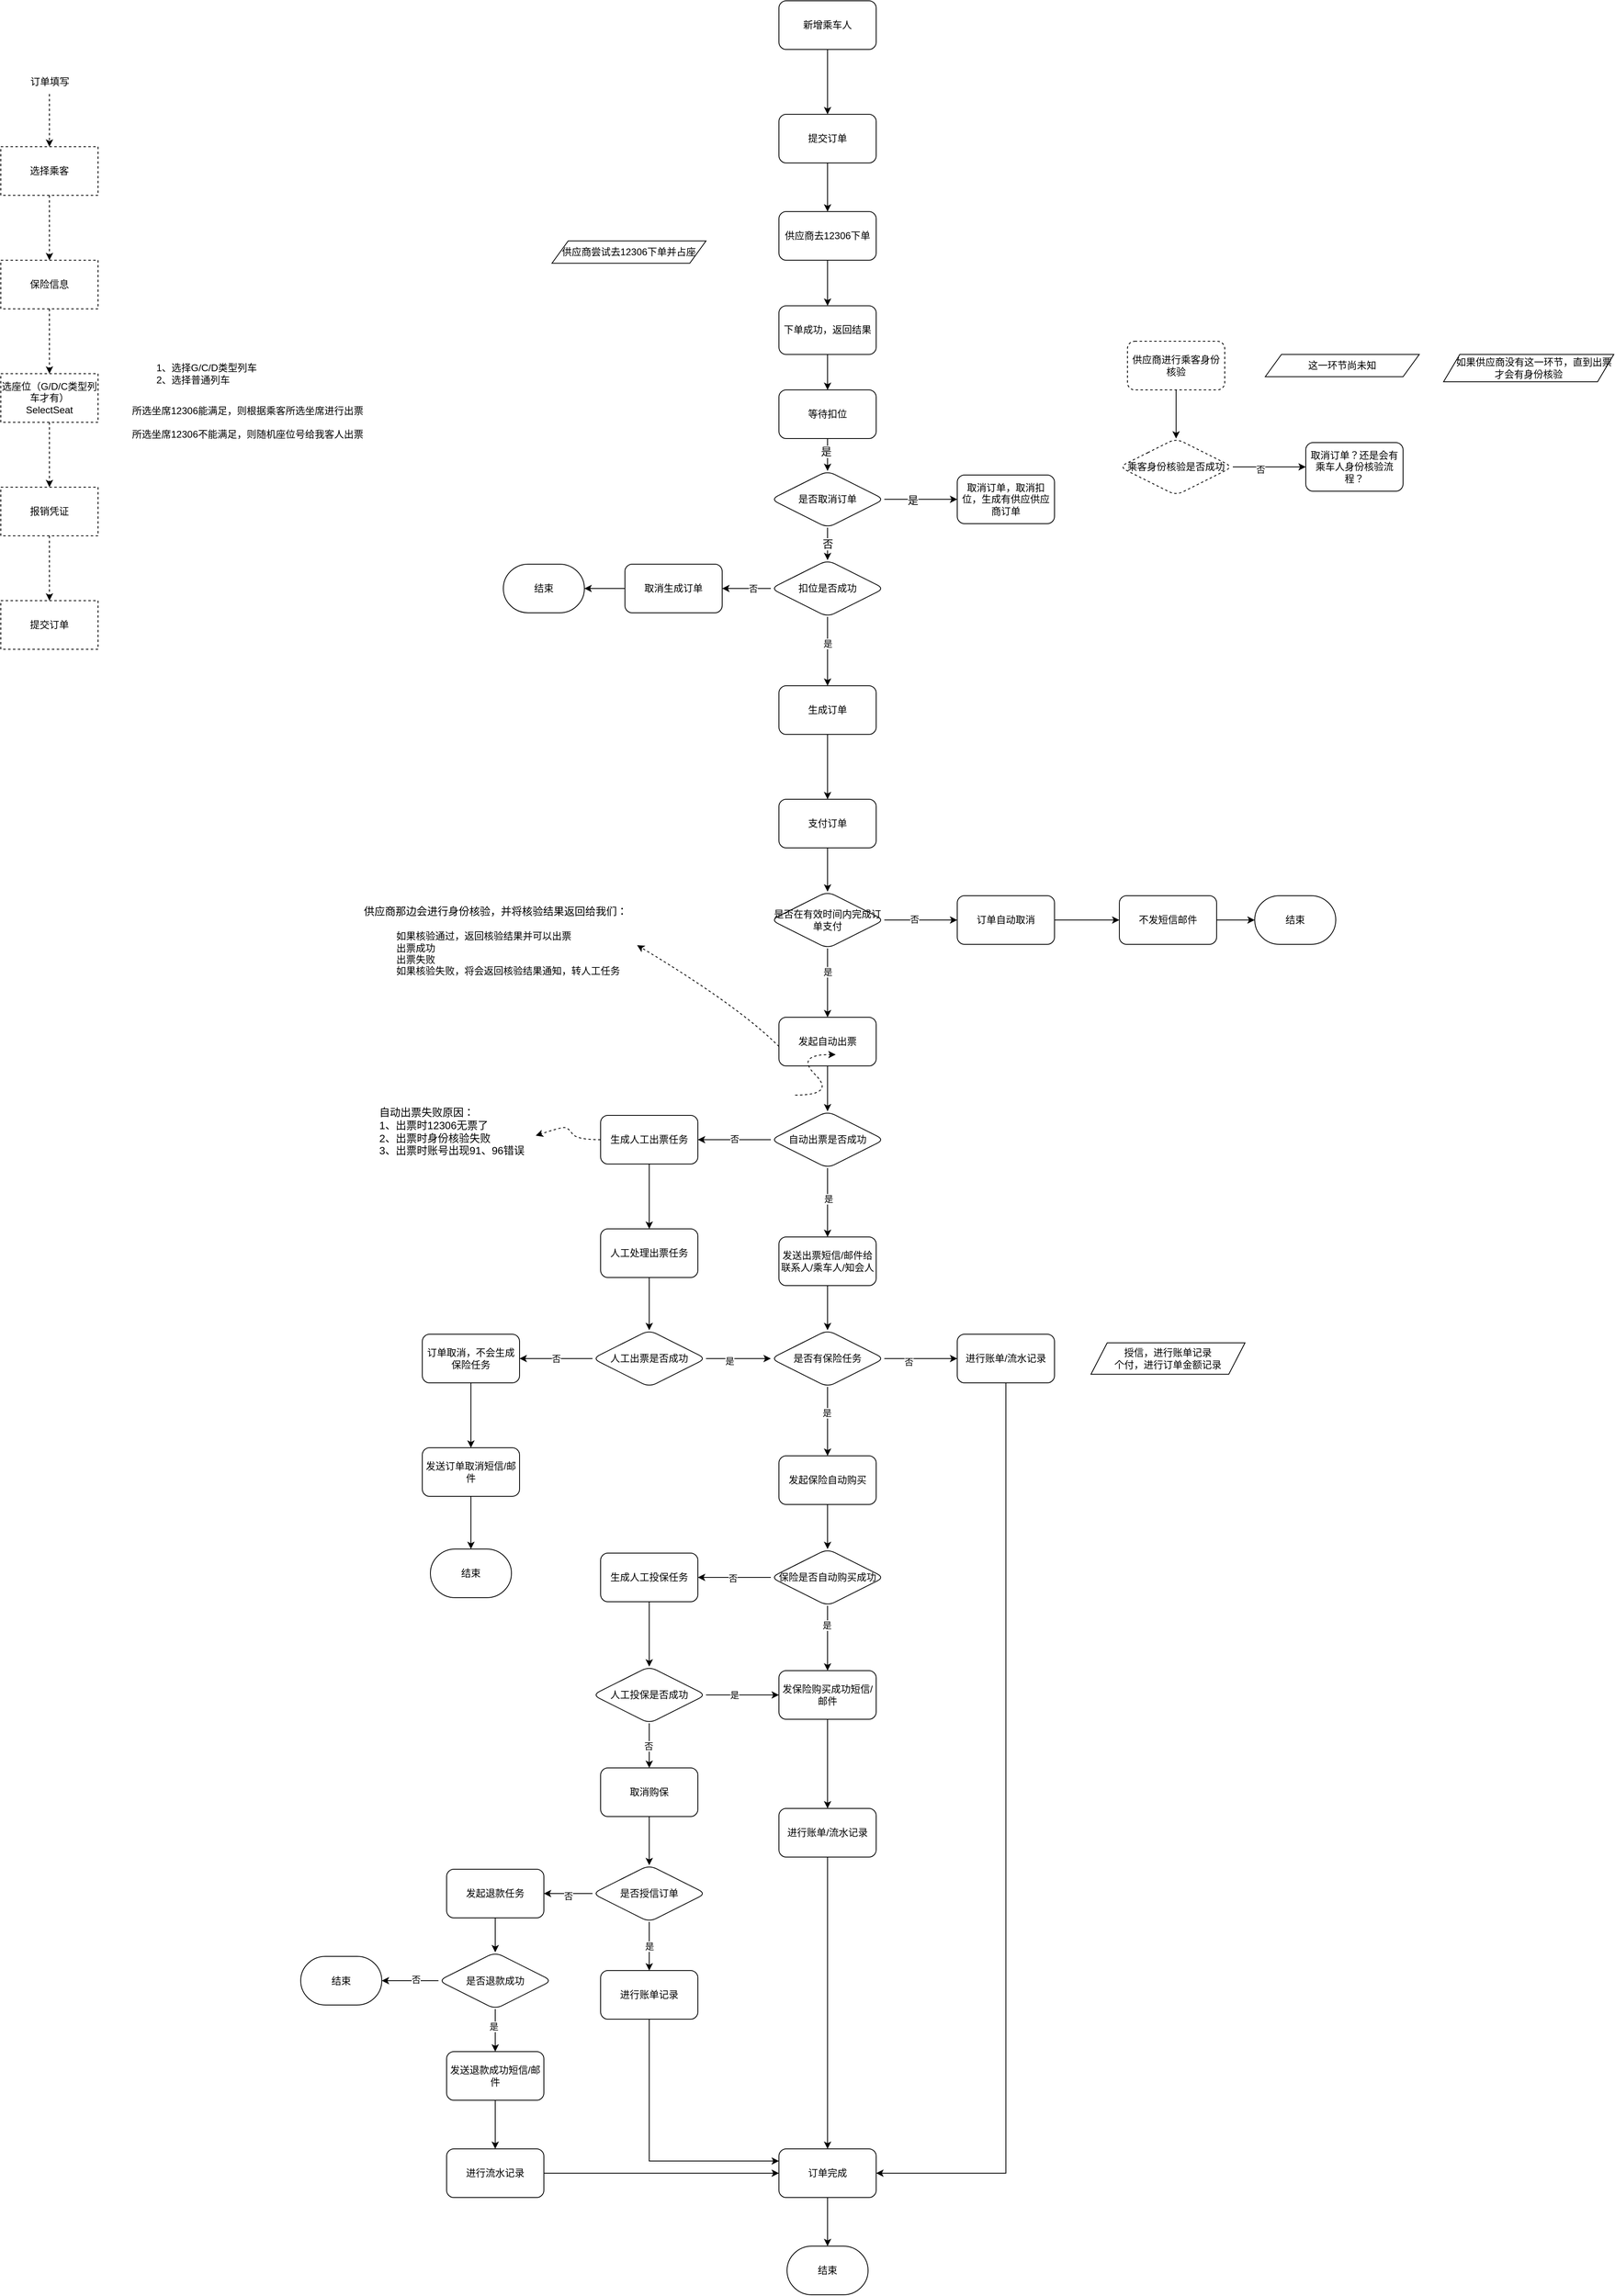 <mxfile version="20.8.16" type="device"><diagram id="C5RBs43oDa-KdzZeNtuy" name="Page-1"><mxGraphModel dx="1781" dy="618" grid="1" gridSize="10" guides="1" tooltips="1" connect="1" arrows="1" fold="1" page="1" pageScale="1" pageWidth="827" pageHeight="1169" math="0" shadow="0"><root><mxCell id="WIyWlLk6GJQsqaUBKTNV-0"/><mxCell id="WIyWlLk6GJQsqaUBKTNV-1" parent="WIyWlLk6GJQsqaUBKTNV-0"/><mxCell id="kic_tWqFVL7n4NgrZOlE-2" value="" style="edgeStyle=orthogonalEdgeStyle;rounded=0;orthogonalLoop=1;jettySize=auto;html=1;" parent="WIyWlLk6GJQsqaUBKTNV-1" source="kic_tWqFVL7n4NgrZOlE-0" target="kic_tWqFVL7n4NgrZOlE-1" edge="1"><mxGeometry relative="1" as="geometry"/></mxCell><mxCell id="kic_tWqFVL7n4NgrZOlE-0" value="新增乘车人" style="rounded=1;whiteSpace=wrap;html=1;" parent="WIyWlLk6GJQsqaUBKTNV-1" vertex="1"><mxGeometry x="140" y="70" width="120" height="60" as="geometry"/></mxCell><mxCell id="9liogt-soEteQlFbOxko-24" value="" style="edgeStyle=orthogonalEdgeStyle;rounded=0;orthogonalLoop=1;jettySize=auto;html=1;fontSize=13;" parent="WIyWlLk6GJQsqaUBKTNV-1" source="kic_tWqFVL7n4NgrZOlE-1" target="9liogt-soEteQlFbOxko-23" edge="1"><mxGeometry relative="1" as="geometry"/></mxCell><mxCell id="kic_tWqFVL7n4NgrZOlE-1" value="提交订单" style="whiteSpace=wrap;html=1;rounded=1;" parent="WIyWlLk6GJQsqaUBKTNV-1" vertex="1"><mxGeometry x="140" y="210" width="120" height="60" as="geometry"/></mxCell><mxCell id="kic_tWqFVL7n4NgrZOlE-13" value="" style="edgeStyle=orthogonalEdgeStyle;rounded=0;orthogonalLoop=1;jettySize=auto;html=1;" parent="WIyWlLk6GJQsqaUBKTNV-1" source="kic_tWqFVL7n4NgrZOlE-8" target="kic_tWqFVL7n4NgrZOlE-12" edge="1"><mxGeometry relative="1" as="geometry"/></mxCell><mxCell id="kic_tWqFVL7n4NgrZOlE-8" value="供应商进行乘客身份核验" style="whiteSpace=wrap;html=1;rounded=1;dashed=1;" parent="WIyWlLk6GJQsqaUBKTNV-1" vertex="1"><mxGeometry x="570" y="490" width="120" height="60" as="geometry"/></mxCell><mxCell id="kic_tWqFVL7n4NgrZOlE-20" value="" style="edgeStyle=orthogonalEdgeStyle;rounded=0;orthogonalLoop=1;jettySize=auto;html=1;" parent="WIyWlLk6GJQsqaUBKTNV-1" source="kic_tWqFVL7n4NgrZOlE-12" target="kic_tWqFVL7n4NgrZOlE-19" edge="1"><mxGeometry relative="1" as="geometry"/></mxCell><mxCell id="kic_tWqFVL7n4NgrZOlE-21" value="否" style="edgeLabel;html=1;align=center;verticalAlign=middle;resizable=0;points=[];" parent="kic_tWqFVL7n4NgrZOlE-20" vertex="1" connectable="0"><mxGeometry x="-0.244" y="-3" relative="1" as="geometry"><mxPoint as="offset"/></mxGeometry></mxCell><mxCell id="kic_tWqFVL7n4NgrZOlE-12" value="乘客身份核验是否成功" style="rhombus;whiteSpace=wrap;html=1;rounded=1;dashed=1;" parent="WIyWlLk6GJQsqaUBKTNV-1" vertex="1"><mxGeometry x="560" y="610" width="140" height="70" as="geometry"/></mxCell><mxCell id="kic_tWqFVL7n4NgrZOlE-25" value="" style="edgeStyle=orthogonalEdgeStyle;rounded=0;orthogonalLoop=1;jettySize=auto;html=1;fontColor=default;" parent="WIyWlLk6GJQsqaUBKTNV-1" source="kic_tWqFVL7n4NgrZOlE-14" target="kic_tWqFVL7n4NgrZOlE-24" edge="1"><mxGeometry relative="1" as="geometry"/></mxCell><mxCell id="kic_tWqFVL7n4NgrZOlE-26" value="是" style="edgeLabel;html=1;align=center;verticalAlign=middle;resizable=0;points=[];fontColor=default;" parent="kic_tWqFVL7n4NgrZOlE-25" vertex="1" connectable="0"><mxGeometry x="-0.224" y="4" relative="1" as="geometry"><mxPoint x="-4" as="offset"/></mxGeometry></mxCell><mxCell id="kic_tWqFVL7n4NgrZOlE-28" value="" style="edgeStyle=orthogonalEdgeStyle;rounded=0;orthogonalLoop=1;jettySize=auto;html=1;fontColor=default;" parent="WIyWlLk6GJQsqaUBKTNV-1" source="kic_tWqFVL7n4NgrZOlE-14" target="kic_tWqFVL7n4NgrZOlE-27" edge="1"><mxGeometry relative="1" as="geometry"/></mxCell><mxCell id="kic_tWqFVL7n4NgrZOlE-29" value="否" style="edgeLabel;html=1;align=center;verticalAlign=middle;resizable=0;points=[];fontColor=default;" parent="kic_tWqFVL7n4NgrZOlE-28" vertex="1" connectable="0"><mxGeometry x="-0.267" relative="1" as="geometry"><mxPoint as="offset"/></mxGeometry></mxCell><mxCell id="kic_tWqFVL7n4NgrZOlE-14" value="扣位是否成功" style="rhombus;whiteSpace=wrap;html=1;rounded=1;" parent="WIyWlLk6GJQsqaUBKTNV-1" vertex="1"><mxGeometry x="130" y="760" width="140" height="70" as="geometry"/></mxCell><mxCell id="kic_tWqFVL7n4NgrZOlE-16" value="供应商尝试去12306下单并占座" style="shape=parallelogram;perimeter=parallelogramPerimeter;whiteSpace=wrap;html=1;fixedSize=1;" parent="WIyWlLk6GJQsqaUBKTNV-1" vertex="1"><mxGeometry x="-140" y="366.25" width="190" height="27.5" as="geometry"/></mxCell><mxCell id="kic_tWqFVL7n4NgrZOlE-17" value="这一环节尚未知" style="shape=parallelogram;perimeter=parallelogramPerimeter;whiteSpace=wrap;html=1;fixedSize=1;" parent="WIyWlLk6GJQsqaUBKTNV-1" vertex="1"><mxGeometry x="740" y="506.25" width="190" height="27.5" as="geometry"/></mxCell><mxCell id="kic_tWqFVL7n4NgrZOlE-19" value="取消订单？还是会有乘车人身份核验流程？" style="whiteSpace=wrap;html=1;rounded=1;" parent="WIyWlLk6GJQsqaUBKTNV-1" vertex="1"><mxGeometry x="790" y="615" width="120" height="60" as="geometry"/></mxCell><mxCell id="kic_tWqFVL7n4NgrZOlE-22" value="&amp;nbsp; &amp;nbsp; 如果供应商没有这一环节，直到出票才会有身份核验" style="shape=parallelogram;perimeter=parallelogramPerimeter;fixedSize=1;align=center;whiteSpace=wrap;verticalAlign=middle;html=1;fontColor=default;" parent="WIyWlLk6GJQsqaUBKTNV-1" vertex="1"><mxGeometry x="960" y="506.25" width="210" height="33.75" as="geometry"/></mxCell><mxCell id="kic_tWqFVL7n4NgrZOlE-61" value="" style="edgeStyle=orthogonalEdgeStyle;rounded=0;orthogonalLoop=1;jettySize=auto;html=1;fontColor=default;" parent="WIyWlLk6GJQsqaUBKTNV-1" source="kic_tWqFVL7n4NgrZOlE-24" target="kic_tWqFVL7n4NgrZOlE-60" edge="1"><mxGeometry relative="1" as="geometry"/></mxCell><mxCell id="kic_tWqFVL7n4NgrZOlE-24" value="生成订单" style="whiteSpace=wrap;html=1;rounded=1;" parent="WIyWlLk6GJQsqaUBKTNV-1" vertex="1"><mxGeometry x="140" y="915" width="120" height="60" as="geometry"/></mxCell><mxCell id="kic_tWqFVL7n4NgrZOlE-55" value="" style="edgeStyle=orthogonalEdgeStyle;rounded=0;orthogonalLoop=1;jettySize=auto;html=1;fontColor=default;" parent="WIyWlLk6GJQsqaUBKTNV-1" source="kic_tWqFVL7n4NgrZOlE-27" target="kic_tWqFVL7n4NgrZOlE-31" edge="1"><mxGeometry relative="1" as="geometry"/></mxCell><mxCell id="kic_tWqFVL7n4NgrZOlE-27" value="取消生成订单" style="whiteSpace=wrap;html=1;rounded=1;" parent="WIyWlLk6GJQsqaUBKTNV-1" vertex="1"><mxGeometry x="-50" y="765" width="120" height="60" as="geometry"/></mxCell><mxCell id="kic_tWqFVL7n4NgrZOlE-31" value="结束" style="strokeWidth=1;html=1;shape=mxgraph.flowchart.terminator;whiteSpace=wrap;fontColor=default;" parent="WIyWlLk6GJQsqaUBKTNV-1" vertex="1"><mxGeometry x="-200" y="765" width="100" height="60" as="geometry"/></mxCell><mxCell id="kic_tWqFVL7n4NgrZOlE-39" value="" style="edgeStyle=orthogonalEdgeStyle;rounded=0;orthogonalLoop=1;jettySize=auto;html=1;fontColor=default;" parent="WIyWlLk6GJQsqaUBKTNV-1" source="kic_tWqFVL7n4NgrZOlE-36" target="kic_tWqFVL7n4NgrZOlE-38" edge="1"><mxGeometry relative="1" as="geometry"/></mxCell><mxCell id="kic_tWqFVL7n4NgrZOlE-40" value="是" style="edgeLabel;html=1;align=center;verticalAlign=middle;resizable=0;points=[];fontColor=default;" parent="kic_tWqFVL7n4NgrZOlE-39" vertex="1" connectable="0"><mxGeometry x="-0.329" relative="1" as="geometry"><mxPoint as="offset"/></mxGeometry></mxCell><mxCell id="kic_tWqFVL7n4NgrZOlE-57" value="" style="edgeStyle=orthogonalEdgeStyle;rounded=0;orthogonalLoop=1;jettySize=auto;html=1;fontColor=default;" parent="WIyWlLk6GJQsqaUBKTNV-1" source="kic_tWqFVL7n4NgrZOlE-36" target="kic_tWqFVL7n4NgrZOlE-49" edge="1"><mxGeometry relative="1" as="geometry"/></mxCell><mxCell id="kic_tWqFVL7n4NgrZOlE-58" value="否" style="edgeLabel;html=1;align=center;verticalAlign=middle;resizable=0;points=[];fontColor=default;" parent="kic_tWqFVL7n4NgrZOlE-57" vertex="1" connectable="0"><mxGeometry x="-0.178" y="1" relative="1" as="geometry"><mxPoint as="offset"/></mxGeometry></mxCell><mxCell id="kic_tWqFVL7n4NgrZOlE-36" value="是否在有效时间内完成订单支付" style="rhombus;whiteSpace=wrap;html=1;rounded=1;" parent="WIyWlLk6GJQsqaUBKTNV-1" vertex="1"><mxGeometry x="130" y="1169" width="140" height="70" as="geometry"/></mxCell><mxCell id="kic_tWqFVL7n4NgrZOlE-64" value="" style="edgeStyle=orthogonalEdgeStyle;rounded=0;orthogonalLoop=1;jettySize=auto;html=1;fontColor=default;" parent="WIyWlLk6GJQsqaUBKTNV-1" source="kic_tWqFVL7n4NgrZOlE-38" target="kic_tWqFVL7n4NgrZOlE-63" edge="1"><mxGeometry relative="1" as="geometry"/></mxCell><mxCell id="kic_tWqFVL7n4NgrZOlE-38" value="发起自动出票" style="whiteSpace=wrap;html=1;rounded=1;" parent="WIyWlLk6GJQsqaUBKTNV-1" vertex="1"><mxGeometry x="140" y="1324" width="120" height="60" as="geometry"/></mxCell><mxCell id="kic_tWqFVL7n4NgrZOlE-52" value="" style="edgeStyle=orthogonalEdgeStyle;rounded=0;orthogonalLoop=1;jettySize=auto;html=1;fontColor=default;" parent="WIyWlLk6GJQsqaUBKTNV-1" source="kic_tWqFVL7n4NgrZOlE-49" target="kic_tWqFVL7n4NgrZOlE-51" edge="1"><mxGeometry relative="1" as="geometry"/></mxCell><mxCell id="kic_tWqFVL7n4NgrZOlE-49" value="订单自动取消" style="whiteSpace=wrap;html=1;rounded=1;" parent="WIyWlLk6GJQsqaUBKTNV-1" vertex="1"><mxGeometry x="360" y="1174" width="120" height="60" as="geometry"/></mxCell><mxCell id="kic_tWqFVL7n4NgrZOlE-54" value="" style="edgeStyle=orthogonalEdgeStyle;rounded=0;orthogonalLoop=1;jettySize=auto;html=1;fontColor=default;" parent="WIyWlLk6GJQsqaUBKTNV-1" source="kic_tWqFVL7n4NgrZOlE-51" target="kic_tWqFVL7n4NgrZOlE-53" edge="1"><mxGeometry relative="1" as="geometry"/></mxCell><mxCell id="kic_tWqFVL7n4NgrZOlE-51" value="不发短信邮件" style="whiteSpace=wrap;html=1;rounded=1;" parent="WIyWlLk6GJQsqaUBKTNV-1" vertex="1"><mxGeometry x="560" y="1174" width="120" height="60" as="geometry"/></mxCell><mxCell id="kic_tWqFVL7n4NgrZOlE-53" value="结束" style="strokeWidth=1;html=1;shape=mxgraph.flowchart.terminator;whiteSpace=wrap;fontColor=default;" parent="WIyWlLk6GJQsqaUBKTNV-1" vertex="1"><mxGeometry x="727" y="1174" width="100" height="60" as="geometry"/></mxCell><mxCell id="kic_tWqFVL7n4NgrZOlE-62" value="" style="edgeStyle=orthogonalEdgeStyle;rounded=0;orthogonalLoop=1;jettySize=auto;html=1;fontColor=default;" parent="WIyWlLk6GJQsqaUBKTNV-1" source="kic_tWqFVL7n4NgrZOlE-60" target="kic_tWqFVL7n4NgrZOlE-36" edge="1"><mxGeometry relative="1" as="geometry"/></mxCell><mxCell id="kic_tWqFVL7n4NgrZOlE-60" value="支付订单" style="whiteSpace=wrap;html=1;rounded=1;" parent="WIyWlLk6GJQsqaUBKTNV-1" vertex="1"><mxGeometry x="140" y="1055" width="120" height="60" as="geometry"/></mxCell><mxCell id="kic_tWqFVL7n4NgrZOlE-66" value="" style="edgeStyle=orthogonalEdgeStyle;rounded=0;orthogonalLoop=1;jettySize=auto;html=1;fontColor=default;" parent="WIyWlLk6GJQsqaUBKTNV-1" source="kic_tWqFVL7n4NgrZOlE-63" target="kic_tWqFVL7n4NgrZOlE-65" edge="1"><mxGeometry relative="1" as="geometry"/></mxCell><mxCell id="kic_tWqFVL7n4NgrZOlE-67" value="是" style="edgeLabel;html=1;align=center;verticalAlign=middle;resizable=0;points=[];fontColor=default;" parent="kic_tWqFVL7n4NgrZOlE-66" vertex="1" connectable="0"><mxGeometry x="-0.141" y="1" relative="1" as="geometry"><mxPoint y="1" as="offset"/></mxGeometry></mxCell><mxCell id="kic_tWqFVL7n4NgrZOlE-69" value="" style="edgeStyle=orthogonalEdgeStyle;rounded=0;orthogonalLoop=1;jettySize=auto;html=1;fontColor=default;" parent="WIyWlLk6GJQsqaUBKTNV-1" source="kic_tWqFVL7n4NgrZOlE-63" target="kic_tWqFVL7n4NgrZOlE-68" edge="1"><mxGeometry relative="1" as="geometry"/></mxCell><mxCell id="kic_tWqFVL7n4NgrZOlE-70" value="否" style="edgeLabel;html=1;align=center;verticalAlign=middle;resizable=0;points=[];fontColor=default;" parent="kic_tWqFVL7n4NgrZOlE-69" vertex="1" connectable="0"><mxGeometry y="-1" relative="1" as="geometry"><mxPoint as="offset"/></mxGeometry></mxCell><mxCell id="kic_tWqFVL7n4NgrZOlE-63" value="自动出票是否成功" style="rhombus;whiteSpace=wrap;html=1;rounded=1;" parent="WIyWlLk6GJQsqaUBKTNV-1" vertex="1"><mxGeometry x="130" y="1440" width="140" height="70" as="geometry"/></mxCell><mxCell id="kic_tWqFVL7n4NgrZOlE-77" value="" style="edgeStyle=orthogonalEdgeStyle;rounded=0;orthogonalLoop=1;jettySize=auto;html=1;fontColor=default;" parent="WIyWlLk6GJQsqaUBKTNV-1" source="kic_tWqFVL7n4NgrZOlE-65" target="kic_tWqFVL7n4NgrZOlE-76" edge="1"><mxGeometry relative="1" as="geometry"/></mxCell><mxCell id="kic_tWqFVL7n4NgrZOlE-65" value="发送出票短信/邮件给 联系人/乘车人/知会人" style="whiteSpace=wrap;html=1;rounded=1;" parent="WIyWlLk6GJQsqaUBKTNV-1" vertex="1"><mxGeometry x="140" y="1595" width="120" height="60" as="geometry"/></mxCell><mxCell id="kic_tWqFVL7n4NgrZOlE-72" value="" style="edgeStyle=orthogonalEdgeStyle;rounded=0;orthogonalLoop=1;jettySize=auto;html=1;fontColor=default;" parent="WIyWlLk6GJQsqaUBKTNV-1" source="kic_tWqFVL7n4NgrZOlE-68" target="kic_tWqFVL7n4NgrZOlE-71" edge="1"><mxGeometry relative="1" as="geometry"/></mxCell><mxCell id="kic_tWqFVL7n4NgrZOlE-68" value="生成人工出票任务" style="whiteSpace=wrap;html=1;rounded=1;" parent="WIyWlLk6GJQsqaUBKTNV-1" vertex="1"><mxGeometry x="-80" y="1445" width="120" height="60" as="geometry"/></mxCell><mxCell id="kic_tWqFVL7n4NgrZOlE-156" value="" style="edgeStyle=orthogonalEdgeStyle;rounded=0;orthogonalLoop=1;jettySize=auto;html=1;fontColor=default;" parent="WIyWlLk6GJQsqaUBKTNV-1" source="kic_tWqFVL7n4NgrZOlE-71" target="kic_tWqFVL7n4NgrZOlE-153" edge="1"><mxGeometry relative="1" as="geometry"/></mxCell><mxCell id="kic_tWqFVL7n4NgrZOlE-71" value="人工处理出票任务" style="whiteSpace=wrap;html=1;rounded=1;" parent="WIyWlLk6GJQsqaUBKTNV-1" vertex="1"><mxGeometry x="-80" y="1585" width="120" height="60" as="geometry"/></mxCell><mxCell id="kic_tWqFVL7n4NgrZOlE-73" value="授信，进行账单记录&lt;br&gt;个付，进行订单金额记录" style="shape=parallelogram;perimeter=parallelogramPerimeter;whiteSpace=wrap;html=1;fixedSize=1;" parent="WIyWlLk6GJQsqaUBKTNV-1" vertex="1"><mxGeometry x="525" y="1725.63" width="190" height="38.75" as="geometry"/></mxCell><mxCell id="kic_tWqFVL7n4NgrZOlE-79" value="" style="edgeStyle=orthogonalEdgeStyle;rounded=0;orthogonalLoop=1;jettySize=auto;html=1;fontColor=default;" parent="WIyWlLk6GJQsqaUBKTNV-1" source="kic_tWqFVL7n4NgrZOlE-76" target="kic_tWqFVL7n4NgrZOlE-78" edge="1"><mxGeometry relative="1" as="geometry"/></mxCell><mxCell id="kic_tWqFVL7n4NgrZOlE-80" value="是" style="edgeLabel;html=1;align=center;verticalAlign=middle;resizable=0;points=[];fontColor=default;" parent="kic_tWqFVL7n4NgrZOlE-79" vertex="1" connectable="0"><mxGeometry x="-0.259" y="-1" relative="1" as="geometry"><mxPoint as="offset"/></mxGeometry></mxCell><mxCell id="kic_tWqFVL7n4NgrZOlE-82" value="" style="edgeStyle=orthogonalEdgeStyle;rounded=0;orthogonalLoop=1;jettySize=auto;html=1;fontColor=default;" parent="WIyWlLk6GJQsqaUBKTNV-1" source="kic_tWqFVL7n4NgrZOlE-76" target="kic_tWqFVL7n4NgrZOlE-81" edge="1"><mxGeometry relative="1" as="geometry"/></mxCell><mxCell id="kic_tWqFVL7n4NgrZOlE-83" value="否" style="edgeLabel;html=1;align=center;verticalAlign=middle;resizable=0;points=[];fontColor=default;" parent="kic_tWqFVL7n4NgrZOlE-82" vertex="1" connectable="0"><mxGeometry x="-0.333" y="-3" relative="1" as="geometry"><mxPoint y="1" as="offset"/></mxGeometry></mxCell><mxCell id="kic_tWqFVL7n4NgrZOlE-76" value="是否有保险任务" style="rhombus;whiteSpace=wrap;html=1;rounded=1;" parent="WIyWlLk6GJQsqaUBKTNV-1" vertex="1"><mxGeometry x="130" y="1710" width="140" height="70" as="geometry"/></mxCell><mxCell id="kic_tWqFVL7n4NgrZOlE-85" value="" style="edgeStyle=orthogonalEdgeStyle;rounded=0;orthogonalLoop=1;jettySize=auto;html=1;fontColor=default;" parent="WIyWlLk6GJQsqaUBKTNV-1" source="kic_tWqFVL7n4NgrZOlE-78" target="kic_tWqFVL7n4NgrZOlE-84" edge="1"><mxGeometry relative="1" as="geometry"/></mxCell><mxCell id="kic_tWqFVL7n4NgrZOlE-78" value="发起保险自动购买" style="whiteSpace=wrap;html=1;rounded=1;" parent="WIyWlLk6GJQsqaUBKTNV-1" vertex="1"><mxGeometry x="140" y="1865" width="120" height="60" as="geometry"/></mxCell><mxCell id="kic_tWqFVL7n4NgrZOlE-107" style="edgeStyle=orthogonalEdgeStyle;rounded=0;orthogonalLoop=1;jettySize=auto;html=1;exitX=0.5;exitY=1;exitDx=0;exitDy=0;entryX=1;entryY=0.5;entryDx=0;entryDy=0;fontColor=default;" parent="WIyWlLk6GJQsqaUBKTNV-1" source="kic_tWqFVL7n4NgrZOlE-81" target="kic_tWqFVL7n4NgrZOlE-92" edge="1"><mxGeometry relative="1" as="geometry"/></mxCell><mxCell id="kic_tWqFVL7n4NgrZOlE-81" value="进行账单/流水记录" style="whiteSpace=wrap;html=1;rounded=1;" parent="WIyWlLk6GJQsqaUBKTNV-1" vertex="1"><mxGeometry x="360" y="1715" width="120" height="60" as="geometry"/></mxCell><mxCell id="kic_tWqFVL7n4NgrZOlE-90" value="" style="edgeStyle=orthogonalEdgeStyle;rounded=0;orthogonalLoop=1;jettySize=auto;html=1;fontColor=default;" parent="WIyWlLk6GJQsqaUBKTNV-1" source="kic_tWqFVL7n4NgrZOlE-84" target="kic_tWqFVL7n4NgrZOlE-89" edge="1"><mxGeometry relative="1" as="geometry"/></mxCell><mxCell id="kic_tWqFVL7n4NgrZOlE-91" value="否" style="edgeLabel;html=1;align=center;verticalAlign=middle;resizable=0;points=[];fontColor=default;" parent="kic_tWqFVL7n4NgrZOlE-90" vertex="1" connectable="0"><mxGeometry x="0.044" y="1" relative="1" as="geometry"><mxPoint as="offset"/></mxGeometry></mxCell><mxCell id="kic_tWqFVL7n4NgrZOlE-110" style="edgeStyle=orthogonalEdgeStyle;rounded=0;orthogonalLoop=1;jettySize=auto;html=1;exitX=0.5;exitY=1;exitDx=0;exitDy=0;entryX=0.5;entryY=0;entryDx=0;entryDy=0;fontColor=default;" parent="WIyWlLk6GJQsqaUBKTNV-1" source="kic_tWqFVL7n4NgrZOlE-84" target="kic_tWqFVL7n4NgrZOlE-146" edge="1"><mxGeometry relative="1" as="geometry"/></mxCell><mxCell id="kic_tWqFVL7n4NgrZOlE-111" value="是" style="edgeLabel;html=1;align=center;verticalAlign=middle;resizable=0;points=[];fontColor=default;" parent="kic_tWqFVL7n4NgrZOlE-110" vertex="1" connectable="0"><mxGeometry x="-0.441" y="-1" relative="1" as="geometry"><mxPoint y="1" as="offset"/></mxGeometry></mxCell><mxCell id="kic_tWqFVL7n4NgrZOlE-84" value="保险是否自动购买成功" style="rhombus;whiteSpace=wrap;html=1;rounded=1;" parent="WIyWlLk6GJQsqaUBKTNV-1" vertex="1"><mxGeometry x="130" y="1980" width="140" height="70" as="geometry"/></mxCell><mxCell id="kic_tWqFVL7n4NgrZOlE-95" value="" style="edgeStyle=orthogonalEdgeStyle;rounded=0;orthogonalLoop=1;jettySize=auto;html=1;fontColor=default;" parent="WIyWlLk6GJQsqaUBKTNV-1" source="kic_tWqFVL7n4NgrZOlE-89" target="kic_tWqFVL7n4NgrZOlE-94" edge="1"><mxGeometry relative="1" as="geometry"/></mxCell><mxCell id="kic_tWqFVL7n4NgrZOlE-89" value="生成人工投保任务" style="whiteSpace=wrap;html=1;rounded=1;" parent="WIyWlLk6GJQsqaUBKTNV-1" vertex="1"><mxGeometry x="-80" y="1985" width="120" height="60" as="geometry"/></mxCell><mxCell id="kic_tWqFVL7n4NgrZOlE-144" value="" style="edgeStyle=orthogonalEdgeStyle;rounded=0;orthogonalLoop=1;jettySize=auto;html=1;fontColor=default;" parent="WIyWlLk6GJQsqaUBKTNV-1" source="kic_tWqFVL7n4NgrZOlE-92" target="kic_tWqFVL7n4NgrZOlE-143" edge="1"><mxGeometry relative="1" as="geometry"/></mxCell><mxCell id="kic_tWqFVL7n4NgrZOlE-92" value="订单完成" style="whiteSpace=wrap;html=1;rounded=1;" parent="WIyWlLk6GJQsqaUBKTNV-1" vertex="1"><mxGeometry x="140" y="2720" width="120" height="60" as="geometry"/></mxCell><mxCell id="kic_tWqFVL7n4NgrZOlE-130" value="" style="edgeStyle=orthogonalEdgeStyle;rounded=0;orthogonalLoop=1;jettySize=auto;html=1;fontColor=default;" parent="WIyWlLk6GJQsqaUBKTNV-1" source="kic_tWqFVL7n4NgrZOlE-94" target="kic_tWqFVL7n4NgrZOlE-104" edge="1"><mxGeometry relative="1" as="geometry"/></mxCell><mxCell id="kic_tWqFVL7n4NgrZOlE-145" value="否" style="edgeLabel;html=1;align=center;verticalAlign=middle;resizable=0;points=[];fontColor=default;" parent="kic_tWqFVL7n4NgrZOlE-130" vertex="1" connectable="0"><mxGeometry x="-0.036" y="-1" relative="1" as="geometry"><mxPoint y="1" as="offset"/></mxGeometry></mxCell><mxCell id="kic_tWqFVL7n4NgrZOlE-147" value="" style="edgeStyle=orthogonalEdgeStyle;rounded=0;orthogonalLoop=1;jettySize=auto;html=1;fontColor=default;" parent="WIyWlLk6GJQsqaUBKTNV-1" source="kic_tWqFVL7n4NgrZOlE-94" target="kic_tWqFVL7n4NgrZOlE-146" edge="1"><mxGeometry relative="1" as="geometry"/></mxCell><mxCell id="kic_tWqFVL7n4NgrZOlE-148" value="是" style="edgeLabel;html=1;align=center;verticalAlign=middle;resizable=0;points=[];fontColor=default;" parent="kic_tWqFVL7n4NgrZOlE-147" vertex="1" connectable="0"><mxGeometry x="-0.222" y="1" relative="1" as="geometry"><mxPoint y="1" as="offset"/></mxGeometry></mxCell><mxCell id="kic_tWqFVL7n4NgrZOlE-94" value="人工投保是否成功" style="rhombus;whiteSpace=wrap;html=1;rounded=1;" parent="WIyWlLk6GJQsqaUBKTNV-1" vertex="1"><mxGeometry x="-90" y="2125" width="140" height="70" as="geometry"/></mxCell><mxCell id="kic_tWqFVL7n4NgrZOlE-109" value="" style="edgeStyle=orthogonalEdgeStyle;rounded=0;orthogonalLoop=1;jettySize=auto;html=1;fontColor=default;" parent="WIyWlLk6GJQsqaUBKTNV-1" source="kic_tWqFVL7n4NgrZOlE-96" target="kic_tWqFVL7n4NgrZOlE-92" edge="1"><mxGeometry relative="1" as="geometry"/></mxCell><mxCell id="kic_tWqFVL7n4NgrZOlE-96" value="进行账单/流水记录" style="whiteSpace=wrap;html=1;rounded=1;" parent="WIyWlLk6GJQsqaUBKTNV-1" vertex="1"><mxGeometry x="140" y="2300" width="120" height="60" as="geometry"/></mxCell><mxCell id="kic_tWqFVL7n4NgrZOlE-132" value="是" style="edgeStyle=orthogonalEdgeStyle;rounded=0;orthogonalLoop=1;jettySize=auto;html=1;fontColor=default;" parent="WIyWlLk6GJQsqaUBKTNV-1" source="kic_tWqFVL7n4NgrZOlE-101" target="kic_tWqFVL7n4NgrZOlE-113" edge="1"><mxGeometry relative="1" as="geometry"/></mxCell><mxCell id="kic_tWqFVL7n4NgrZOlE-133" value="" style="edgeStyle=orthogonalEdgeStyle;rounded=0;orthogonalLoop=1;jettySize=auto;html=1;fontColor=default;" parent="WIyWlLk6GJQsqaUBKTNV-1" source="kic_tWqFVL7n4NgrZOlE-101" target="kic_tWqFVL7n4NgrZOlE-117" edge="1"><mxGeometry relative="1" as="geometry"/></mxCell><mxCell id="kic_tWqFVL7n4NgrZOlE-134" value="否" style="edgeLabel;html=1;align=center;verticalAlign=middle;resizable=0;points=[];fontColor=default;" parent="kic_tWqFVL7n4NgrZOlE-133" vertex="1" connectable="0"><mxGeometry y="3" relative="1" as="geometry"><mxPoint as="offset"/></mxGeometry></mxCell><mxCell id="kic_tWqFVL7n4NgrZOlE-101" value="是否授信订单" style="rhombus;whiteSpace=wrap;html=1;rounded=1;" parent="WIyWlLk6GJQsqaUBKTNV-1" vertex="1"><mxGeometry x="-90" y="2370" width="140" height="70" as="geometry"/></mxCell><mxCell id="kic_tWqFVL7n4NgrZOlE-131" value="" style="edgeStyle=orthogonalEdgeStyle;rounded=0;orthogonalLoop=1;jettySize=auto;html=1;fontColor=default;" parent="WIyWlLk6GJQsqaUBKTNV-1" source="kic_tWqFVL7n4NgrZOlE-104" target="kic_tWqFVL7n4NgrZOlE-101" edge="1"><mxGeometry relative="1" as="geometry"/></mxCell><mxCell id="kic_tWqFVL7n4NgrZOlE-104" value="取消购保" style="whiteSpace=wrap;html=1;rounded=1;" parent="WIyWlLk6GJQsqaUBKTNV-1" vertex="1"><mxGeometry x="-80" y="2250" width="120" height="60" as="geometry"/></mxCell><mxCell id="kic_tWqFVL7n4NgrZOlE-141" style="edgeStyle=orthogonalEdgeStyle;rounded=0;orthogonalLoop=1;jettySize=auto;html=1;exitX=0.5;exitY=1;exitDx=0;exitDy=0;entryX=0;entryY=0.25;entryDx=0;entryDy=0;fontColor=default;" parent="WIyWlLk6GJQsqaUBKTNV-1" source="kic_tWqFVL7n4NgrZOlE-113" target="kic_tWqFVL7n4NgrZOlE-92" edge="1"><mxGeometry relative="1" as="geometry"/></mxCell><mxCell id="kic_tWqFVL7n4NgrZOlE-113" value="进行账单记录" style="whiteSpace=wrap;html=1;rounded=1;" parent="WIyWlLk6GJQsqaUBKTNV-1" vertex="1"><mxGeometry x="-80" y="2500" width="120" height="60" as="geometry"/></mxCell><mxCell id="kic_tWqFVL7n4NgrZOlE-122" value="" style="edgeStyle=orthogonalEdgeStyle;rounded=0;orthogonalLoop=1;jettySize=auto;html=1;fontColor=default;" parent="WIyWlLk6GJQsqaUBKTNV-1" source="kic_tWqFVL7n4NgrZOlE-117" target="kic_tWqFVL7n4NgrZOlE-121" edge="1"><mxGeometry relative="1" as="geometry"/></mxCell><mxCell id="kic_tWqFVL7n4NgrZOlE-117" value="发起退款任务" style="whiteSpace=wrap;html=1;rounded=1;" parent="WIyWlLk6GJQsqaUBKTNV-1" vertex="1"><mxGeometry x="-270" y="2375" width="120" height="60" as="geometry"/></mxCell><mxCell id="kic_tWqFVL7n4NgrZOlE-124" value="" style="edgeStyle=orthogonalEdgeStyle;rounded=0;orthogonalLoop=1;jettySize=auto;html=1;fontColor=default;" parent="WIyWlLk6GJQsqaUBKTNV-1" source="kic_tWqFVL7n4NgrZOlE-121" target="kic_tWqFVL7n4NgrZOlE-123" edge="1"><mxGeometry relative="1" as="geometry"/></mxCell><mxCell id="kic_tWqFVL7n4NgrZOlE-135" value="是" style="edgeLabel;html=1;align=center;verticalAlign=middle;resizable=0;points=[];fontColor=default;" parent="kic_tWqFVL7n4NgrZOlE-124" vertex="1" connectable="0"><mxGeometry x="-0.176" y="-2" relative="1" as="geometry"><mxPoint as="offset"/></mxGeometry></mxCell><mxCell id="kic_tWqFVL7n4NgrZOlE-138" value="" style="edgeStyle=orthogonalEdgeStyle;rounded=0;orthogonalLoop=1;jettySize=auto;html=1;fontColor=default;" parent="WIyWlLk6GJQsqaUBKTNV-1" source="kic_tWqFVL7n4NgrZOlE-121" target="kic_tWqFVL7n4NgrZOlE-136" edge="1"><mxGeometry relative="1" as="geometry"/></mxCell><mxCell id="kic_tWqFVL7n4NgrZOlE-139" value="否" style="edgeLabel;html=1;align=center;verticalAlign=middle;resizable=0;points=[];fontColor=default;" parent="kic_tWqFVL7n4NgrZOlE-138" vertex="1" connectable="0"><mxGeometry x="-0.2" y="-2" relative="1" as="geometry"><mxPoint as="offset"/></mxGeometry></mxCell><mxCell id="kic_tWqFVL7n4NgrZOlE-121" value="是否退款成功" style="rhombus;whiteSpace=wrap;html=1;rounded=1;" parent="WIyWlLk6GJQsqaUBKTNV-1" vertex="1"><mxGeometry x="-280" y="2477.5" width="140" height="70" as="geometry"/></mxCell><mxCell id="kic_tWqFVL7n4NgrZOlE-151" value="" style="edgeStyle=orthogonalEdgeStyle;rounded=0;orthogonalLoop=1;jettySize=auto;html=1;fontColor=default;" parent="WIyWlLk6GJQsqaUBKTNV-1" source="kic_tWqFVL7n4NgrZOlE-123" target="kic_tWqFVL7n4NgrZOlE-150" edge="1"><mxGeometry relative="1" as="geometry"/></mxCell><mxCell id="kic_tWqFVL7n4NgrZOlE-123" value="发送退款成功短信/邮件" style="whiteSpace=wrap;html=1;rounded=1;" parent="WIyWlLk6GJQsqaUBKTNV-1" vertex="1"><mxGeometry x="-270" y="2600" width="120" height="60" as="geometry"/></mxCell><mxCell id="kic_tWqFVL7n4NgrZOlE-136" value="结束" style="strokeWidth=1;html=1;shape=mxgraph.flowchart.terminator;whiteSpace=wrap;fontColor=default;" parent="WIyWlLk6GJQsqaUBKTNV-1" vertex="1"><mxGeometry x="-450" y="2482.5" width="100" height="60" as="geometry"/></mxCell><mxCell id="kic_tWqFVL7n4NgrZOlE-143" value="结束" style="strokeWidth=1;html=1;shape=mxgraph.flowchart.terminator;whiteSpace=wrap;fontColor=default;" parent="WIyWlLk6GJQsqaUBKTNV-1" vertex="1"><mxGeometry x="150" y="2840" width="100" height="60" as="geometry"/></mxCell><mxCell id="kic_tWqFVL7n4NgrZOlE-149" value="" style="edgeStyle=orthogonalEdgeStyle;rounded=0;orthogonalLoop=1;jettySize=auto;html=1;fontColor=default;" parent="WIyWlLk6GJQsqaUBKTNV-1" source="kic_tWqFVL7n4NgrZOlE-146" target="kic_tWqFVL7n4NgrZOlE-96" edge="1"><mxGeometry relative="1" as="geometry"/></mxCell><mxCell id="kic_tWqFVL7n4NgrZOlE-146" value="发保险购买成功短信/邮件" style="whiteSpace=wrap;html=1;rounded=1;" parent="WIyWlLk6GJQsqaUBKTNV-1" vertex="1"><mxGeometry x="140" y="2130" width="120" height="60" as="geometry"/></mxCell><mxCell id="kic_tWqFVL7n4NgrZOlE-152" style="edgeStyle=orthogonalEdgeStyle;rounded=0;orthogonalLoop=1;jettySize=auto;html=1;exitX=1;exitY=0.5;exitDx=0;exitDy=0;entryX=0;entryY=0.5;entryDx=0;entryDy=0;fontColor=default;" parent="WIyWlLk6GJQsqaUBKTNV-1" source="kic_tWqFVL7n4NgrZOlE-150" target="kic_tWqFVL7n4NgrZOlE-92" edge="1"><mxGeometry relative="1" as="geometry"/></mxCell><mxCell id="kic_tWqFVL7n4NgrZOlE-150" value="进行流水记录" style="whiteSpace=wrap;html=1;rounded=1;" parent="WIyWlLk6GJQsqaUBKTNV-1" vertex="1"><mxGeometry x="-270" y="2720" width="120" height="60" as="geometry"/></mxCell><mxCell id="kic_tWqFVL7n4NgrZOlE-154" value="" style="edgeStyle=orthogonalEdgeStyle;rounded=0;orthogonalLoop=1;jettySize=auto;html=1;fontColor=default;" parent="WIyWlLk6GJQsqaUBKTNV-1" source="kic_tWqFVL7n4NgrZOlE-153" target="kic_tWqFVL7n4NgrZOlE-76" edge="1"><mxGeometry relative="1" as="geometry"/></mxCell><mxCell id="kic_tWqFVL7n4NgrZOlE-155" value="是" style="edgeLabel;html=1;align=center;verticalAlign=middle;resizable=0;points=[];fontColor=default;" parent="kic_tWqFVL7n4NgrZOlE-154" vertex="1" connectable="0"><mxGeometry x="-0.286" y="-3" relative="1" as="geometry"><mxPoint as="offset"/></mxGeometry></mxCell><mxCell id="kic_tWqFVL7n4NgrZOlE-158" value="" style="edgeStyle=orthogonalEdgeStyle;rounded=0;orthogonalLoop=1;jettySize=auto;html=1;fontColor=default;" parent="WIyWlLk6GJQsqaUBKTNV-1" source="kic_tWqFVL7n4NgrZOlE-153" target="kic_tWqFVL7n4NgrZOlE-157" edge="1"><mxGeometry relative="1" as="geometry"/></mxCell><mxCell id="kic_tWqFVL7n4NgrZOlE-161" value="否" style="edgeLabel;html=1;align=center;verticalAlign=middle;resizable=0;points=[];fontColor=default;" parent="kic_tWqFVL7n4NgrZOlE-158" vertex="1" connectable="0"><mxGeometry relative="1" as="geometry"><mxPoint as="offset"/></mxGeometry></mxCell><mxCell id="kic_tWqFVL7n4NgrZOlE-153" value="人工出票是否成功" style="rhombus;whiteSpace=wrap;html=1;rounded=1;" parent="WIyWlLk6GJQsqaUBKTNV-1" vertex="1"><mxGeometry x="-90" y="1710" width="140" height="70" as="geometry"/></mxCell><mxCell id="kic_tWqFVL7n4NgrZOlE-160" value="" style="edgeStyle=orthogonalEdgeStyle;rounded=0;orthogonalLoop=1;jettySize=auto;html=1;fontColor=default;" parent="WIyWlLk6GJQsqaUBKTNV-1" source="kic_tWqFVL7n4NgrZOlE-157" target="kic_tWqFVL7n4NgrZOlE-159" edge="1"><mxGeometry relative="1" as="geometry"/></mxCell><mxCell id="kic_tWqFVL7n4NgrZOlE-157" value="订单取消，不会生成保险任务" style="whiteSpace=wrap;html=1;rounded=1;" parent="WIyWlLk6GJQsqaUBKTNV-1" vertex="1"><mxGeometry x="-300" y="1715" width="120" height="60" as="geometry"/></mxCell><mxCell id="kic_tWqFVL7n4NgrZOlE-163" value="" style="edgeStyle=orthogonalEdgeStyle;rounded=0;orthogonalLoop=1;jettySize=auto;html=1;fontColor=default;" parent="WIyWlLk6GJQsqaUBKTNV-1" source="kic_tWqFVL7n4NgrZOlE-159" target="kic_tWqFVL7n4NgrZOlE-162" edge="1"><mxGeometry relative="1" as="geometry"/></mxCell><mxCell id="kic_tWqFVL7n4NgrZOlE-159" value="发送订单取消短信/邮件" style="whiteSpace=wrap;html=1;rounded=1;" parent="WIyWlLk6GJQsqaUBKTNV-1" vertex="1"><mxGeometry x="-300" y="1855" width="120" height="60" as="geometry"/></mxCell><mxCell id="kic_tWqFVL7n4NgrZOlE-162" value="结束" style="strokeWidth=1;html=1;shape=mxgraph.flowchart.terminator;whiteSpace=wrap;fontColor=default;" parent="WIyWlLk6GJQsqaUBKTNV-1" vertex="1"><mxGeometry x="-290" y="1980" width="100" height="60" as="geometry"/></mxCell><mxCell id="9liogt-soEteQlFbOxko-3" value="" style="curved=1;endArrow=classic;html=1;rounded=0;entryX=1;entryY=0.5;entryDx=0;entryDy=0;dashed=1;" parent="WIyWlLk6GJQsqaUBKTNV-1" source="kic_tWqFVL7n4NgrZOlE-38" edge="1"><mxGeometry width="50" height="50" relative="1" as="geometry"><mxPoint x="90" y="1360" as="sourcePoint"/><mxPoint x="-35" y="1235" as="targetPoint"/><Array as="points"><mxPoint x="140" y="1360"/><mxPoint x="90" y="1310"/></Array></mxGeometry></mxCell><mxCell id="9liogt-soEteQlFbOxko-6" value="" style="edgeStyle=orthogonalEdgeStyle;rounded=0;orthogonalLoop=1;jettySize=auto;html=1;dashed=1;" parent="WIyWlLk6GJQsqaUBKTNV-1" source="9liogt-soEteQlFbOxko-4" target="9liogt-soEteQlFbOxko-5" edge="1"><mxGeometry relative="1" as="geometry"/></mxCell><mxCell id="9liogt-soEteQlFbOxko-4" value="订单填写" style="text;html=1;align=center;verticalAlign=middle;resizable=0;points=[];autosize=1;strokeColor=none;fillColor=none;" parent="WIyWlLk6GJQsqaUBKTNV-1" vertex="1"><mxGeometry x="-795" y="155" width="70" height="30" as="geometry"/></mxCell><mxCell id="9liogt-soEteQlFbOxko-8" value="" style="edgeStyle=orthogonalEdgeStyle;rounded=0;orthogonalLoop=1;jettySize=auto;html=1;dashed=1;" parent="WIyWlLk6GJQsqaUBKTNV-1" source="9liogt-soEteQlFbOxko-5" target="9liogt-soEteQlFbOxko-7" edge="1"><mxGeometry relative="1" as="geometry"/></mxCell><mxCell id="9liogt-soEteQlFbOxko-5" value="选择乘客" style="whiteSpace=wrap;html=1;dashed=1;" parent="WIyWlLk6GJQsqaUBKTNV-1" vertex="1"><mxGeometry x="-820" y="250" width="120" height="60" as="geometry"/></mxCell><mxCell id="9liogt-soEteQlFbOxko-10" value="" style="edgeStyle=orthogonalEdgeStyle;rounded=0;orthogonalLoop=1;jettySize=auto;html=1;dashed=1;" parent="WIyWlLk6GJQsqaUBKTNV-1" source="9liogt-soEteQlFbOxko-7" target="9liogt-soEteQlFbOxko-9" edge="1"><mxGeometry relative="1" as="geometry"/></mxCell><mxCell id="9liogt-soEteQlFbOxko-7" value="保险信息" style="whiteSpace=wrap;html=1;dashed=1;" parent="WIyWlLk6GJQsqaUBKTNV-1" vertex="1"><mxGeometry x="-820" y="390" width="120" height="60" as="geometry"/></mxCell><mxCell id="9liogt-soEteQlFbOxko-16" value="" style="edgeStyle=orthogonalEdgeStyle;rounded=0;orthogonalLoop=1;jettySize=auto;html=1;dashed=1;" parent="WIyWlLk6GJQsqaUBKTNV-1" source="9liogt-soEteQlFbOxko-9" target="9liogt-soEteQlFbOxko-15" edge="1"><mxGeometry relative="1" as="geometry"/></mxCell><mxCell id="9liogt-soEteQlFbOxko-9" value="选座位（G/D/C类型列车才有）&lt;br&gt;SelectSeat" style="whiteSpace=wrap;html=1;dashed=1;" parent="WIyWlLk6GJQsqaUBKTNV-1" vertex="1"><mxGeometry x="-820" y="530" width="120" height="60" as="geometry"/></mxCell><mxCell id="9liogt-soEteQlFbOxko-13" value="1、选择G/C/D类型列车&lt;br&gt;2、选择普通列车" style="text;html=1;align=left;verticalAlign=middle;resizable=0;points=[];autosize=1;strokeColor=none;fillColor=none;" parent="WIyWlLk6GJQsqaUBKTNV-1" vertex="1"><mxGeometry x="-630" y="510" width="150" height="40" as="geometry"/></mxCell><mxCell id="9liogt-soEteQlFbOxko-14" value="所选坐席12306能满足，则根据乘客所选坐席进行出票&lt;br&gt;&lt;br&gt;所选坐席12306不能满足，则随机座位号给我客人出票" style="text;html=1;align=left;verticalAlign=middle;resizable=0;points=[];autosize=1;strokeColor=none;fillColor=none;" parent="WIyWlLk6GJQsqaUBKTNV-1" vertex="1"><mxGeometry x="-660" y="560" width="310" height="60" as="geometry"/></mxCell><mxCell id="9liogt-soEteQlFbOxko-18" value="" style="edgeStyle=orthogonalEdgeStyle;rounded=0;orthogonalLoop=1;jettySize=auto;html=1;dashed=1;" parent="WIyWlLk6GJQsqaUBKTNV-1" source="9liogt-soEteQlFbOxko-15" target="9liogt-soEteQlFbOxko-17" edge="1"><mxGeometry relative="1" as="geometry"/></mxCell><mxCell id="9liogt-soEteQlFbOxko-15" value="报销凭证" style="whiteSpace=wrap;html=1;dashed=1;" parent="WIyWlLk6GJQsqaUBKTNV-1" vertex="1"><mxGeometry x="-820" y="670" width="120" height="60" as="geometry"/></mxCell><mxCell id="9liogt-soEteQlFbOxko-17" value="提交订单" style="whiteSpace=wrap;html=1;dashed=1;" parent="WIyWlLk6GJQsqaUBKTNV-1" vertex="1"><mxGeometry x="-820" y="810" width="120" height="60" as="geometry"/></mxCell><mxCell id="9liogt-soEteQlFbOxko-19" value="自动出票失败原因：&lt;br style=&quot;border-color: var(--border-color); font-size: 13px;&quot;&gt;&lt;span style=&quot;font-size: 13px;&quot;&gt;1、出票时12306无票了&lt;/span&gt;&lt;br style=&quot;border-color: var(--border-color); font-size: 13px;&quot;&gt;&lt;span style=&quot;font-size: 13px;&quot;&gt;2、出票时身份核验失败&lt;/span&gt;&lt;br style=&quot;border-color: var(--border-color); font-size: 13px;&quot;&gt;&lt;span style=&quot;font-size: 13px;&quot;&gt;3、出票时账号出现91、96错误&lt;/span&gt;" style="text;html=1;align=left;verticalAlign=middle;resizable=0;points=[];autosize=1;strokeColor=none;fillColor=none;spacingTop=0;spacing=7;fontSize=13;" parent="WIyWlLk6GJQsqaUBKTNV-1" vertex="1"><mxGeometry x="-360" y="1425" width="210" height="80" as="geometry"/></mxCell><mxCell id="9liogt-soEteQlFbOxko-20" value="" style="curved=1;endArrow=classic;html=1;rounded=0;dashed=1;fontSize=13;" parent="WIyWlLk6GJQsqaUBKTNV-1" edge="1"><mxGeometry width="50" height="50" relative="1" as="geometry"><mxPoint x="160" y="1420" as="sourcePoint"/><mxPoint x="210" y="1370" as="targetPoint"/><Array as="points"><mxPoint x="210" y="1420"/><mxPoint x="160" y="1370"/></Array></mxGeometry></mxCell><mxCell id="9liogt-soEteQlFbOxko-21" value="" style="curved=1;endArrow=classic;html=1;rounded=0;dashed=1;fontSize=13;exitX=0;exitY=0.5;exitDx=0;exitDy=0;" parent="WIyWlLk6GJQsqaUBKTNV-1" source="kic_tWqFVL7n4NgrZOlE-68" edge="1"><mxGeometry width="50" height="50" relative="1" as="geometry"><mxPoint x="-120" y="1540" as="sourcePoint"/><mxPoint x="-160" y="1470" as="targetPoint"/><Array as="points"><mxPoint x="-110" y="1475"/><mxPoint x="-120" y="1460"/><mxPoint x="-130" y="1460"/></Array></mxGeometry></mxCell><mxCell id="9liogt-soEteQlFbOxko-22" value="供应商那边会进行身份核验，并将核验结果返回给我们：&lt;br style=&quot;border-color: var(--border-color); font-size: 12px; text-align: left;&quot;&gt;&lt;br style=&quot;border-color: var(--border-color); font-size: 12px; text-align: left;&quot;&gt;&lt;span style=&quot;border-color: var(--border-color); font-size: 12px; text-align: left;&quot;&gt;&lt;/span&gt;&lt;blockquote style=&quot;border: none; font-size: 12px; text-align: left; margin: 0px 0px 0px 40px; padding: 0px;&quot;&gt;&lt;span style=&quot;border-color: var(--border-color);&quot;&gt;如果核验通过，返回核验结果并可以出票&lt;br style=&quot;border-color: var(--border-color);&quot;&gt;&lt;/span&gt;&lt;span style=&quot;border-color: var(--border-color);&quot;&gt;&lt;span style=&quot;border-color: var(--border-color);&quot;&gt;&#9;&lt;/span&gt;出票成功&lt;br style=&quot;border-color: var(--border-color);&quot;&gt;&lt;/span&gt;&lt;span style=&quot;border-color: var(--border-color);&quot;&gt;&lt;span style=&quot;border-color: var(--border-color);&quot;&gt;&#9;&lt;/span&gt;出票失败&lt;br style=&quot;border-color: var(--border-color);&quot;&gt;&lt;/span&gt;&lt;span style=&quot;border-color: var(--border-color);&quot;&gt;如果核验失败，将会返回核验结果通知，转人工任务&lt;/span&gt;&lt;/blockquote&gt;" style="text;html=1;align=center;verticalAlign=middle;resizable=0;points=[];autosize=1;strokeColor=none;fillColor=none;fontSize=13;" parent="WIyWlLk6GJQsqaUBKTNV-1" vertex="1"><mxGeometry x="-385" y="1180" width="350" height="100" as="geometry"/></mxCell><mxCell id="9liogt-soEteQlFbOxko-26" value="" style="edgeStyle=orthogonalEdgeStyle;rounded=0;orthogonalLoop=1;jettySize=auto;html=1;fontSize=13;" parent="WIyWlLk6GJQsqaUBKTNV-1" source="9liogt-soEteQlFbOxko-23" target="9liogt-soEteQlFbOxko-25" edge="1"><mxGeometry relative="1" as="geometry"/></mxCell><mxCell id="9liogt-soEteQlFbOxko-23" value="供应商去12306下单" style="whiteSpace=wrap;html=1;rounded=1;" parent="WIyWlLk6GJQsqaUBKTNV-1" vertex="1"><mxGeometry x="140" y="330" width="120" height="60" as="geometry"/></mxCell><mxCell id="9liogt-soEteQlFbOxko-28" value="" style="edgeStyle=orthogonalEdgeStyle;rounded=0;orthogonalLoop=1;jettySize=auto;html=1;fontSize=13;" parent="WIyWlLk6GJQsqaUBKTNV-1" source="9liogt-soEteQlFbOxko-25" target="9liogt-soEteQlFbOxko-27" edge="1"><mxGeometry relative="1" as="geometry"/></mxCell><mxCell id="9liogt-soEteQlFbOxko-25" value="下单成功，返回结果" style="whiteSpace=wrap;html=1;rounded=1;" parent="WIyWlLk6GJQsqaUBKTNV-1" vertex="1"><mxGeometry x="140" y="446.25" width="120" height="60" as="geometry"/></mxCell><mxCell id="9liogt-soEteQlFbOxko-30" style="edgeStyle=orthogonalEdgeStyle;rounded=0;orthogonalLoop=1;jettySize=auto;html=1;exitX=0.5;exitY=1;exitDx=0;exitDy=0;entryX=0.5;entryY=0;entryDx=0;entryDy=0;fontSize=13;" parent="WIyWlLk6GJQsqaUBKTNV-1" source="9liogt-soEteQlFbOxko-27" target="9liogt-soEteQlFbOxko-29" edge="1"><mxGeometry relative="1" as="geometry"/></mxCell><mxCell id="9liogt-soEteQlFbOxko-32" value="是" style="edgeLabel;html=1;align=center;verticalAlign=middle;resizable=0;points=[];fontSize=13;" parent="9liogt-soEteQlFbOxko-30" vertex="1" connectable="0"><mxGeometry x="-0.2" y="-2" relative="1" as="geometry"><mxPoint as="offset"/></mxGeometry></mxCell><mxCell id="9liogt-soEteQlFbOxko-27" value="等待扣位" style="whiteSpace=wrap;html=1;rounded=1;" parent="WIyWlLk6GJQsqaUBKTNV-1" vertex="1"><mxGeometry x="140" y="550" width="120" height="60" as="geometry"/></mxCell><mxCell id="9liogt-soEteQlFbOxko-31" value="否" style="edgeStyle=orthogonalEdgeStyle;rounded=0;orthogonalLoop=1;jettySize=auto;html=1;exitX=0.5;exitY=1;exitDx=0;exitDy=0;entryX=0.5;entryY=0;entryDx=0;entryDy=0;fontSize=13;" parent="WIyWlLk6GJQsqaUBKTNV-1" source="9liogt-soEteQlFbOxko-29" target="kic_tWqFVL7n4NgrZOlE-14" edge="1"><mxGeometry relative="1" as="geometry"/></mxCell><mxCell id="9liogt-soEteQlFbOxko-34" value="" style="edgeStyle=orthogonalEdgeStyle;rounded=0;orthogonalLoop=1;jettySize=auto;html=1;fontSize=13;" parent="WIyWlLk6GJQsqaUBKTNV-1" source="9liogt-soEteQlFbOxko-29" target="9liogt-soEteQlFbOxko-33" edge="1"><mxGeometry relative="1" as="geometry"/></mxCell><mxCell id="9liogt-soEteQlFbOxko-35" value="是" style="edgeLabel;html=1;align=center;verticalAlign=middle;resizable=0;points=[];fontSize=13;" parent="9liogt-soEteQlFbOxko-34" vertex="1" connectable="0"><mxGeometry x="-0.222" y="-1" relative="1" as="geometry"><mxPoint as="offset"/></mxGeometry></mxCell><mxCell id="9liogt-soEteQlFbOxko-29" value="是否取消订单" style="rhombus;whiteSpace=wrap;html=1;rounded=1;" parent="WIyWlLk6GJQsqaUBKTNV-1" vertex="1"><mxGeometry x="130" y="650" width="140" height="70" as="geometry"/></mxCell><mxCell id="9liogt-soEteQlFbOxko-33" value="取消订单，取消扣位，生成有供应供应商订单" style="whiteSpace=wrap;html=1;rounded=1;" parent="WIyWlLk6GJQsqaUBKTNV-1" vertex="1"><mxGeometry x="360" y="655" width="120" height="60" as="geometry"/></mxCell></root></mxGraphModel></diagram></mxfile>